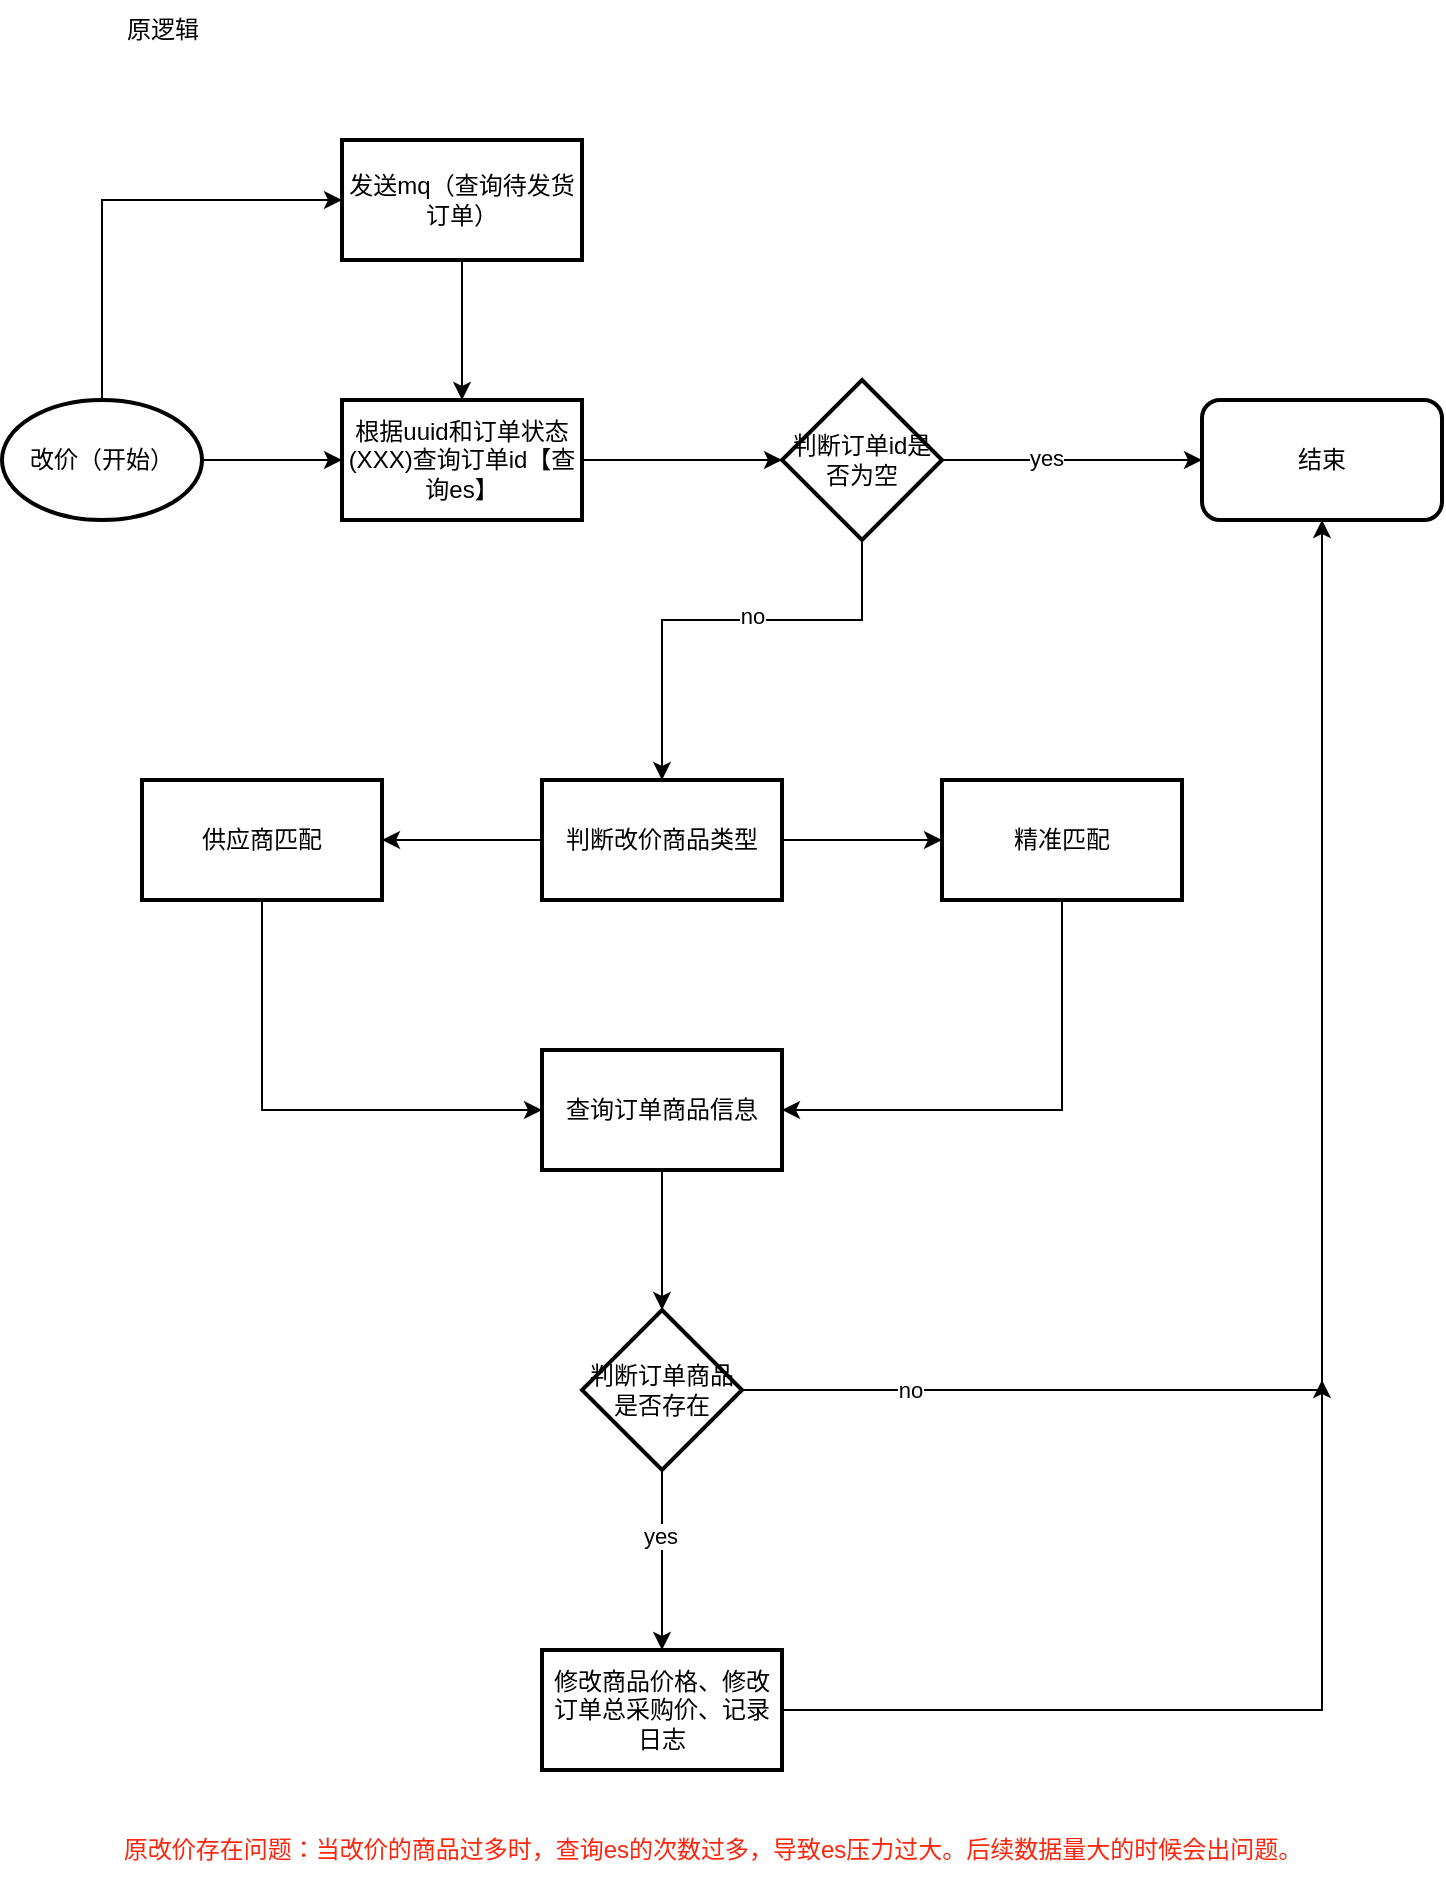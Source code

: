<mxfile version="26.1.0">
  <diagram id="C5RBs43oDa-KdzZeNtuy" name="Page-1">
    <mxGraphModel dx="1050" dy="530" grid="1" gridSize="10" guides="1" tooltips="1" connect="1" arrows="1" fold="1" page="1" pageScale="1" pageWidth="827" pageHeight="1169" math="0" shadow="0">
      <root>
        <mxCell id="WIyWlLk6GJQsqaUBKTNV-0" />
        <mxCell id="WIyWlLk6GJQsqaUBKTNV-1" parent="WIyWlLk6GJQsqaUBKTNV-0" />
        <mxCell id="Zge93vPWhQPrUG6nBFem-1" value="原逻辑" style="text;html=1;align=center;verticalAlign=middle;resizable=0;points=[];autosize=1;strokeColor=none;fillColor=none;" vertex="1" parent="WIyWlLk6GJQsqaUBKTNV-1">
          <mxGeometry x="80" y="30" width="60" height="30" as="geometry" />
        </mxCell>
        <mxCell id="Zge93vPWhQPrUG6nBFem-5" value="" style="edgeStyle=orthogonalEdgeStyle;rounded=0;orthogonalLoop=1;jettySize=auto;html=1;" edge="1" parent="WIyWlLk6GJQsqaUBKTNV-1" source="Zge93vPWhQPrUG6nBFem-2" target="Zge93vPWhQPrUG6nBFem-4">
          <mxGeometry relative="1" as="geometry" />
        </mxCell>
        <mxCell id="Zge93vPWhQPrUG6nBFem-32" value="" style="edgeStyle=orthogonalEdgeStyle;rounded=0;orthogonalLoop=1;jettySize=auto;html=1;" edge="1" parent="WIyWlLk6GJQsqaUBKTNV-1" source="Zge93vPWhQPrUG6nBFem-2" target="Zge93vPWhQPrUG6nBFem-31">
          <mxGeometry relative="1" as="geometry">
            <Array as="points">
              <mxPoint x="80" y="130" />
            </Array>
          </mxGeometry>
        </mxCell>
        <mxCell id="Zge93vPWhQPrUG6nBFem-2" value="改价（开始）" style="strokeWidth=2;html=1;shape=mxgraph.flowchart.start_1;whiteSpace=wrap;" vertex="1" parent="WIyWlLk6GJQsqaUBKTNV-1">
          <mxGeometry x="30" y="230" width="100" height="60" as="geometry" />
        </mxCell>
        <mxCell id="Zge93vPWhQPrUG6nBFem-7" value="" style="edgeStyle=orthogonalEdgeStyle;rounded=0;orthogonalLoop=1;jettySize=auto;html=1;" edge="1" parent="WIyWlLk6GJQsqaUBKTNV-1" source="Zge93vPWhQPrUG6nBFem-4" target="Zge93vPWhQPrUG6nBFem-6">
          <mxGeometry relative="1" as="geometry" />
        </mxCell>
        <mxCell id="Zge93vPWhQPrUG6nBFem-4" value="根据uuid和订单状态(XXX)查询订单id【查询es】" style="whiteSpace=wrap;html=1;strokeWidth=2;" vertex="1" parent="WIyWlLk6GJQsqaUBKTNV-1">
          <mxGeometry x="200" y="230" width="120" height="60" as="geometry" />
        </mxCell>
        <mxCell id="Zge93vPWhQPrUG6nBFem-9" value="" style="edgeStyle=orthogonalEdgeStyle;rounded=0;orthogonalLoop=1;jettySize=auto;html=1;" edge="1" parent="WIyWlLk6GJQsqaUBKTNV-1" source="Zge93vPWhQPrUG6nBFem-6" target="Zge93vPWhQPrUG6nBFem-8">
          <mxGeometry relative="1" as="geometry" />
        </mxCell>
        <mxCell id="Zge93vPWhQPrUG6nBFem-10" value="yes" style="edgeLabel;html=1;align=center;verticalAlign=middle;resizable=0;points=[];" vertex="1" connectable="0" parent="Zge93vPWhQPrUG6nBFem-9">
          <mxGeometry x="-0.207" y="1" relative="1" as="geometry">
            <mxPoint as="offset" />
          </mxGeometry>
        </mxCell>
        <mxCell id="Zge93vPWhQPrUG6nBFem-12" value="" style="edgeStyle=orthogonalEdgeStyle;rounded=0;orthogonalLoop=1;jettySize=auto;html=1;" edge="1" parent="WIyWlLk6GJQsqaUBKTNV-1" source="Zge93vPWhQPrUG6nBFem-6" target="Zge93vPWhQPrUG6nBFem-11">
          <mxGeometry relative="1" as="geometry">
            <Array as="points">
              <mxPoint x="460" y="340" />
              <mxPoint x="360" y="340" />
            </Array>
          </mxGeometry>
        </mxCell>
        <mxCell id="Zge93vPWhQPrUG6nBFem-13" value="no" style="edgeLabel;html=1;align=center;verticalAlign=middle;resizable=0;points=[];" vertex="1" connectable="0" parent="Zge93vPWhQPrUG6nBFem-12">
          <mxGeometry x="-0.138" y="-2" relative="1" as="geometry">
            <mxPoint as="offset" />
          </mxGeometry>
        </mxCell>
        <mxCell id="Zge93vPWhQPrUG6nBFem-6" value="判断订单id是否为空" style="rhombus;whiteSpace=wrap;html=1;strokeWidth=2;" vertex="1" parent="WIyWlLk6GJQsqaUBKTNV-1">
          <mxGeometry x="420" y="220" width="80" height="80" as="geometry" />
        </mxCell>
        <mxCell id="Zge93vPWhQPrUG6nBFem-8" value="结束" style="rounded=1;whiteSpace=wrap;html=1;strokeWidth=2;" vertex="1" parent="WIyWlLk6GJQsqaUBKTNV-1">
          <mxGeometry x="630" y="230" width="120" height="60" as="geometry" />
        </mxCell>
        <mxCell id="Zge93vPWhQPrUG6nBFem-15" value="" style="edgeStyle=orthogonalEdgeStyle;rounded=0;orthogonalLoop=1;jettySize=auto;html=1;" edge="1" parent="WIyWlLk6GJQsqaUBKTNV-1" source="Zge93vPWhQPrUG6nBFem-11" target="Zge93vPWhQPrUG6nBFem-14">
          <mxGeometry relative="1" as="geometry" />
        </mxCell>
        <mxCell id="Zge93vPWhQPrUG6nBFem-17" value="" style="edgeStyle=orthogonalEdgeStyle;rounded=0;orthogonalLoop=1;jettySize=auto;html=1;" edge="1" parent="WIyWlLk6GJQsqaUBKTNV-1" source="Zge93vPWhQPrUG6nBFem-11" target="Zge93vPWhQPrUG6nBFem-16">
          <mxGeometry relative="1" as="geometry" />
        </mxCell>
        <mxCell id="Zge93vPWhQPrUG6nBFem-11" value="判断改价商品类型" style="whiteSpace=wrap;html=1;strokeWidth=2;" vertex="1" parent="WIyWlLk6GJQsqaUBKTNV-1">
          <mxGeometry x="300" y="420" width="120" height="60" as="geometry" />
        </mxCell>
        <mxCell id="Zge93vPWhQPrUG6nBFem-20" value="" style="edgeStyle=orthogonalEdgeStyle;rounded=0;orthogonalLoop=1;jettySize=auto;html=1;" edge="1" parent="WIyWlLk6GJQsqaUBKTNV-1" source="Zge93vPWhQPrUG6nBFem-14" target="Zge93vPWhQPrUG6nBFem-19">
          <mxGeometry relative="1" as="geometry">
            <Array as="points">
              <mxPoint x="160" y="585" />
            </Array>
          </mxGeometry>
        </mxCell>
        <mxCell id="Zge93vPWhQPrUG6nBFem-14" value="供应商匹配" style="whiteSpace=wrap;html=1;strokeWidth=2;" vertex="1" parent="WIyWlLk6GJQsqaUBKTNV-1">
          <mxGeometry x="100" y="420" width="120" height="60" as="geometry" />
        </mxCell>
        <mxCell id="Zge93vPWhQPrUG6nBFem-21" style="edgeStyle=orthogonalEdgeStyle;rounded=0;orthogonalLoop=1;jettySize=auto;html=1;entryX=1;entryY=0.5;entryDx=0;entryDy=0;" edge="1" parent="WIyWlLk6GJQsqaUBKTNV-1" source="Zge93vPWhQPrUG6nBFem-16" target="Zge93vPWhQPrUG6nBFem-19">
          <mxGeometry relative="1" as="geometry">
            <Array as="points">
              <mxPoint x="560" y="585" />
            </Array>
          </mxGeometry>
        </mxCell>
        <mxCell id="Zge93vPWhQPrUG6nBFem-16" value="精准匹配" style="whiteSpace=wrap;html=1;strokeWidth=2;" vertex="1" parent="WIyWlLk6GJQsqaUBKTNV-1">
          <mxGeometry x="500" y="420" width="120" height="60" as="geometry" />
        </mxCell>
        <mxCell id="Zge93vPWhQPrUG6nBFem-23" value="" style="edgeStyle=orthogonalEdgeStyle;rounded=0;orthogonalLoop=1;jettySize=auto;html=1;" edge="1" parent="WIyWlLk6GJQsqaUBKTNV-1" source="Zge93vPWhQPrUG6nBFem-19" target="Zge93vPWhQPrUG6nBFem-22">
          <mxGeometry relative="1" as="geometry" />
        </mxCell>
        <mxCell id="Zge93vPWhQPrUG6nBFem-19" value="查询订单商品信息" style="whiteSpace=wrap;html=1;strokeWidth=2;" vertex="1" parent="WIyWlLk6GJQsqaUBKTNV-1">
          <mxGeometry x="300" y="555" width="120" height="60" as="geometry" />
        </mxCell>
        <mxCell id="Zge93vPWhQPrUG6nBFem-24" style="edgeStyle=orthogonalEdgeStyle;rounded=0;orthogonalLoop=1;jettySize=auto;html=1;entryX=0.5;entryY=1;entryDx=0;entryDy=0;" edge="1" parent="WIyWlLk6GJQsqaUBKTNV-1" source="Zge93vPWhQPrUG6nBFem-22" target="Zge93vPWhQPrUG6nBFem-8">
          <mxGeometry relative="1" as="geometry">
            <Array as="points">
              <mxPoint x="690" y="725" />
            </Array>
          </mxGeometry>
        </mxCell>
        <mxCell id="Zge93vPWhQPrUG6nBFem-25" value="no" style="edgeLabel;html=1;align=center;verticalAlign=middle;resizable=0;points=[];" vertex="1" connectable="0" parent="Zge93vPWhQPrUG6nBFem-24">
          <mxGeometry x="-0.77" relative="1" as="geometry">
            <mxPoint as="offset" />
          </mxGeometry>
        </mxCell>
        <mxCell id="Zge93vPWhQPrUG6nBFem-27" value="" style="edgeStyle=orthogonalEdgeStyle;rounded=0;orthogonalLoop=1;jettySize=auto;html=1;" edge="1" parent="WIyWlLk6GJQsqaUBKTNV-1" source="Zge93vPWhQPrUG6nBFem-22" target="Zge93vPWhQPrUG6nBFem-26">
          <mxGeometry relative="1" as="geometry" />
        </mxCell>
        <mxCell id="Zge93vPWhQPrUG6nBFem-28" value="yes" style="edgeLabel;html=1;align=center;verticalAlign=middle;resizable=0;points=[];" vertex="1" connectable="0" parent="Zge93vPWhQPrUG6nBFem-27">
          <mxGeometry x="-0.271" y="-1" relative="1" as="geometry">
            <mxPoint as="offset" />
          </mxGeometry>
        </mxCell>
        <mxCell id="Zge93vPWhQPrUG6nBFem-22" value="判断订单商品是否存在" style="rhombus;whiteSpace=wrap;html=1;strokeWidth=2;" vertex="1" parent="WIyWlLk6GJQsqaUBKTNV-1">
          <mxGeometry x="320" y="685" width="80" height="80" as="geometry" />
        </mxCell>
        <mxCell id="Zge93vPWhQPrUG6nBFem-29" style="edgeStyle=orthogonalEdgeStyle;rounded=0;orthogonalLoop=1;jettySize=auto;html=1;" edge="1" parent="WIyWlLk6GJQsqaUBKTNV-1" source="Zge93vPWhQPrUG6nBFem-26">
          <mxGeometry relative="1" as="geometry">
            <mxPoint x="690" y="720" as="targetPoint" />
            <Array as="points">
              <mxPoint x="690" y="885" />
            </Array>
          </mxGeometry>
        </mxCell>
        <mxCell id="Zge93vPWhQPrUG6nBFem-26" value="修改商品价格、修改订单总采购价、记录日志" style="whiteSpace=wrap;html=1;strokeWidth=2;" vertex="1" parent="WIyWlLk6GJQsqaUBKTNV-1">
          <mxGeometry x="300" y="855" width="120" height="60" as="geometry" />
        </mxCell>
        <mxCell id="Zge93vPWhQPrUG6nBFem-33" style="edgeStyle=orthogonalEdgeStyle;rounded=0;orthogonalLoop=1;jettySize=auto;html=1;entryX=0.5;entryY=0;entryDx=0;entryDy=0;" edge="1" parent="WIyWlLk6GJQsqaUBKTNV-1" source="Zge93vPWhQPrUG6nBFem-31" target="Zge93vPWhQPrUG6nBFem-4">
          <mxGeometry relative="1" as="geometry" />
        </mxCell>
        <mxCell id="Zge93vPWhQPrUG6nBFem-31" value="发送mq（查询待发货订单）" style="whiteSpace=wrap;html=1;strokeWidth=2;" vertex="1" parent="WIyWlLk6GJQsqaUBKTNV-1">
          <mxGeometry x="200" y="100" width="120" height="60" as="geometry" />
        </mxCell>
        <mxCell id="Zge93vPWhQPrUG6nBFem-34" value="&lt;font style=&quot;color: rgb(255, 37, 13);&quot;&gt;原改价存在问题：当改价的商品过多时，查询es的次数过多，导致es压力过大。后续数据量大的时候会出问题。&lt;/font&gt;" style="text;html=1;align=center;verticalAlign=middle;resizable=0;points=[];autosize=1;strokeColor=none;fillColor=none;" vertex="1" parent="WIyWlLk6GJQsqaUBKTNV-1">
          <mxGeometry x="80" y="940" width="610" height="30" as="geometry" />
        </mxCell>
      </root>
    </mxGraphModel>
  </diagram>
</mxfile>
